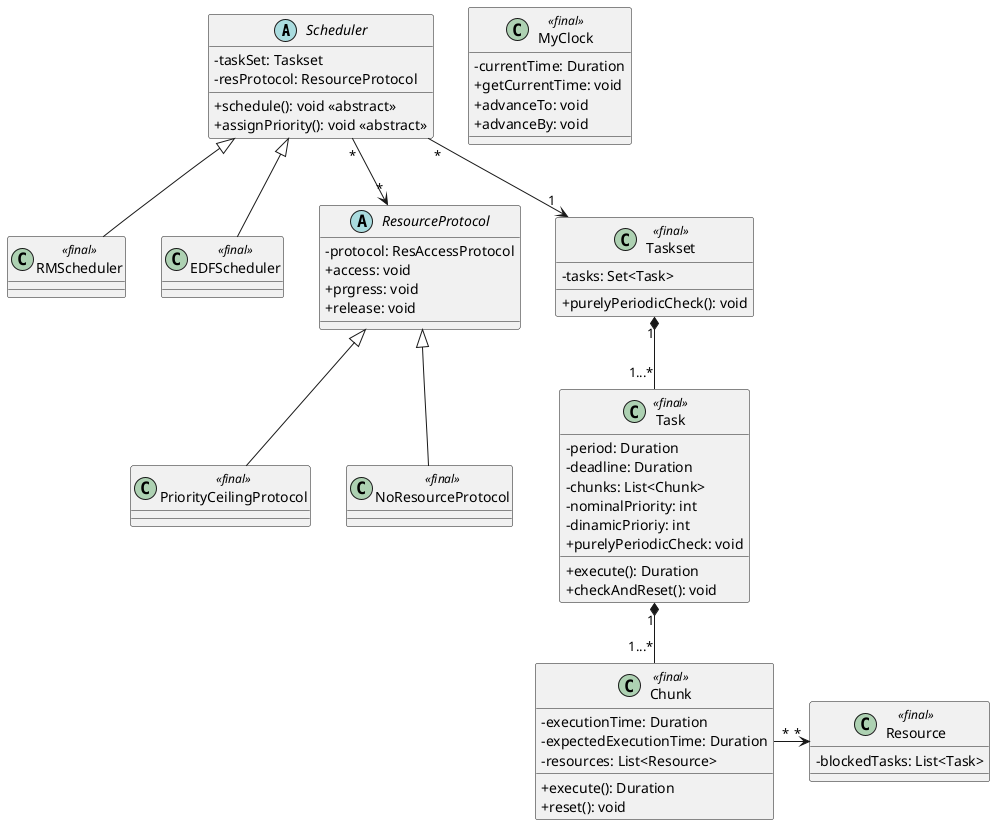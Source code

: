 @startuml class diagram
skinparam classAttributeIconSize 0

' classi
abstract class Scheduler {
    - taskSet: Taskset
    - resProtocol: ResourceProtocol
    + schedule(): void <<abstract>>
    + assignPriority(): void <<abstract>>
}

class MyClock <<final>> {
    - currentTime: Duration
    + getCurrentTime: void
    + advanceTo: void
    + advanceBy: void
}

class RMScheduler <<final>> {
}

class EDFScheduler <<final>> {
}

abstract class ResourceProtocol {
    - protocol: ResAccessProtocol
    + access: void
    + prgress: void
    + release: void
}

class PriorityCeilingProtocol <<final>> {
}

class NoResourceProtocol <<final>> {
}

class Resource <<final>> {
    - blockedTasks: List<Task>
}

class Taskset <<final>> {
    - tasks: Set<Task>
    + purelyPeriodicCheck(): void
}

class Task <<final>> {
    - period: Duration
    - deadline: Duration
    - chunks: List<Chunk>
    - nominalPriority: int
    - dinamicPrioriy: int
    + execute(): Duration
    + checkAndReset(): void
    + purelyPeriodicCheck: void
}

class Chunk <<final>> {
    - executionTime: Duration
    - expectedExecutionTime: Duration
    - resources: List<Resource>
    + execute(): Duration
    + reset(): void
}

' relazioni
Scheduler <|-- RMScheduler
Scheduler <|-- EDFScheduler
Scheduler "*" --> "*" ResourceProtocol
ResourceProtocol <|-- PriorityCeilingProtocol
ResourceProtocol <|-- NoResourceProtocol
Scheduler "*" --> "1" Taskset
Taskset "1" *-- "1...*" Task
Task "1" *-- "1...*" Chunk
Chunk "*" -> "*" Resource

@enduml